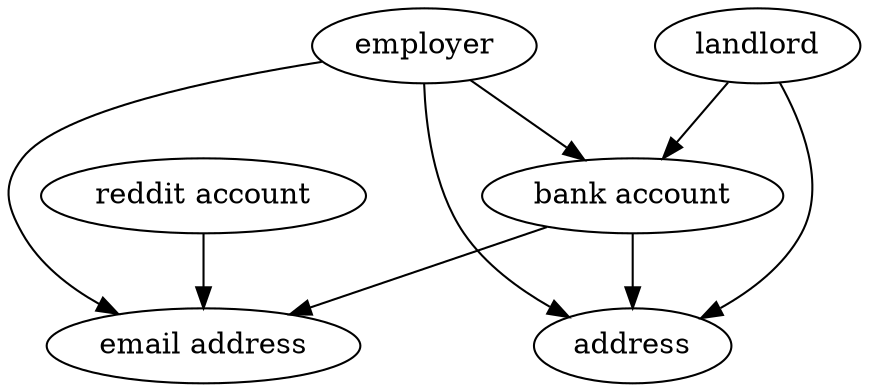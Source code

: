 digraph coli {
"reddit account" -> "email address";
"landlord" -> "address";
"landlord" -> "bank account";
"employer" -> "address";
"employer" -> "email address";
"employer" -> "bank account";
"bank account" -> "address";
"bank account" -> "email address";
}
